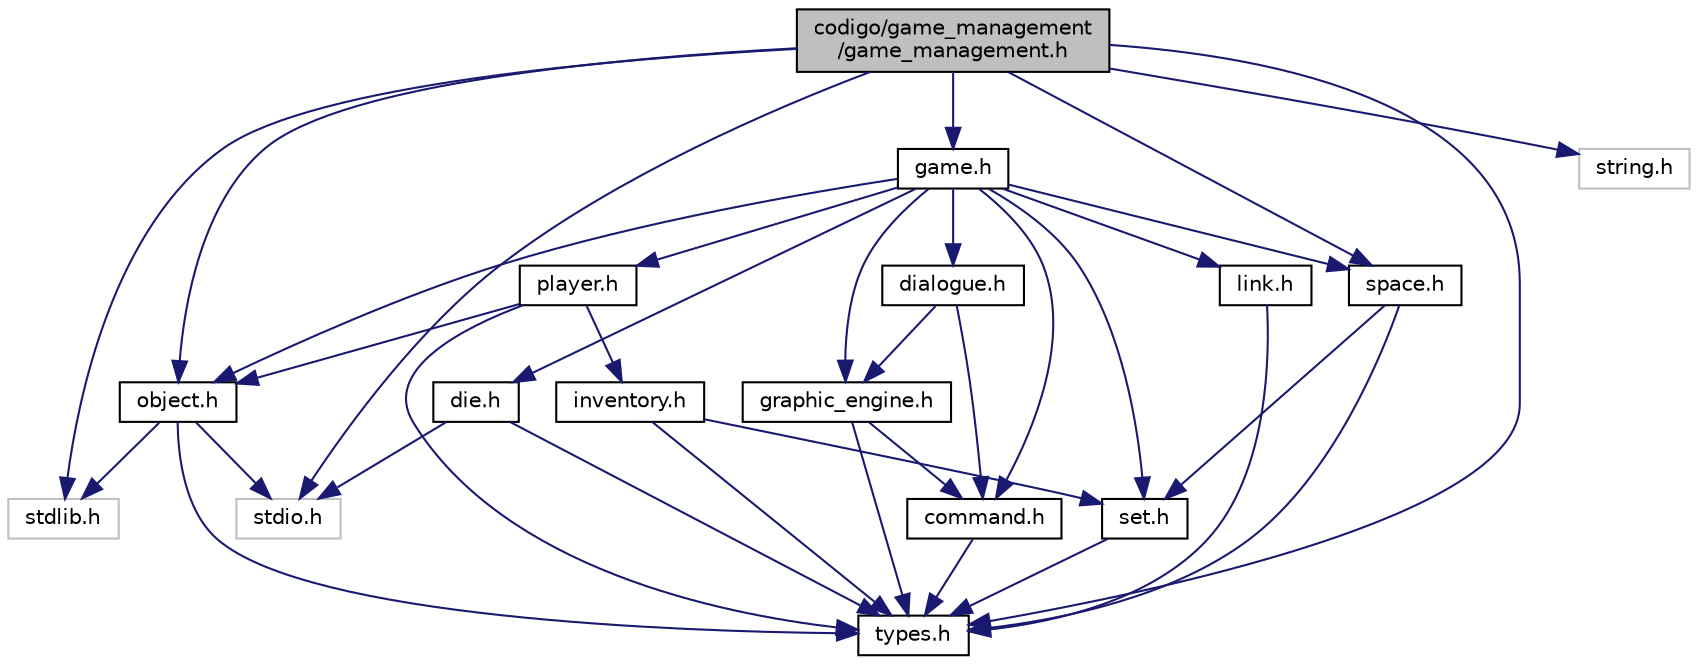 digraph "codigo/game_management/game_management.h"
{
  edge [fontname="Helvetica",fontsize="10",labelfontname="Helvetica",labelfontsize="10"];
  node [fontname="Helvetica",fontsize="10",shape=record];
  Node1 [label="codigo/game_management\l/game_management.h",height=0.2,width=0.4,color="black", fillcolor="grey75", style="filled", fontcolor="black"];
  Node1 -> Node2 [color="midnightblue",fontsize="10",style="solid",fontname="Helvetica"];
  Node2 [label="stdio.h",height=0.2,width=0.4,color="grey75", fillcolor="white", style="filled"];
  Node1 -> Node3 [color="midnightblue",fontsize="10",style="solid",fontname="Helvetica"];
  Node3 [label="stdlib.h",height=0.2,width=0.4,color="grey75", fillcolor="white", style="filled"];
  Node1 -> Node4 [color="midnightblue",fontsize="10",style="solid",fontname="Helvetica"];
  Node4 [label="string.h",height=0.2,width=0.4,color="grey75", fillcolor="white", style="filled"];
  Node1 -> Node5 [color="midnightblue",fontsize="10",style="solid",fontname="Helvetica"];
  Node5 [label="space.h",height=0.2,width=0.4,color="black", fillcolor="white", style="filled",URL="$space_8h.html",tooltip="It defines the game spaces. "];
  Node5 -> Node6 [color="midnightblue",fontsize="10",style="solid",fontname="Helvetica"];
  Node6 [label="set.h",height=0.2,width=0.4,color="black", fillcolor="white", style="filled",URL="$set_8h.html",tooltip="It defines the capability of store sets of things. "];
  Node6 -> Node7 [color="midnightblue",fontsize="10",style="solid",fontname="Helvetica"];
  Node7 [label="types.h",height=0.2,width=0.4,color="black", fillcolor="white", style="filled",URL="$types_8h.html",tooltip="It defines common types. "];
  Node5 -> Node7 [color="midnightblue",fontsize="10",style="solid",fontname="Helvetica"];
  Node1 -> Node8 [color="midnightblue",fontsize="10",style="solid",fontname="Helvetica"];
  Node8 [label="object.h",height=0.2,width=0.4,color="black", fillcolor="white", style="filled",URL="$object_8h.html",tooltip="It defines the functionality of the objects. "];
  Node8 -> Node7 [color="midnightblue",fontsize="10",style="solid",fontname="Helvetica"];
  Node8 -> Node3 [color="midnightblue",fontsize="10",style="solid",fontname="Helvetica"];
  Node8 -> Node2 [color="midnightblue",fontsize="10",style="solid",fontname="Helvetica"];
  Node1 -> Node9 [color="midnightblue",fontsize="10",style="solid",fontname="Helvetica"];
  Node9 [label="game.h",height=0.2,width=0.4,color="black", fillcolor="white", style="filled",URL="$game_8h.html",tooltip="Declaration of struct game and functions in game.c. "];
  Node9 -> Node10 [color="midnightblue",fontsize="10",style="solid",fontname="Helvetica"];
  Node10 [label="command.h",height=0.2,width=0.4,color="black", fillcolor="white", style="filled",URL="$command_8h.html",tooltip="It defines the command interpreter. "];
  Node10 -> Node7 [color="midnightblue",fontsize="10",style="solid",fontname="Helvetica"];
  Node9 -> Node5 [color="midnightblue",fontsize="10",style="solid",fontname="Helvetica"];
  Node9 -> Node11 [color="midnightblue",fontsize="10",style="solid",fontname="Helvetica"];
  Node11 [label="player.h",height=0.2,width=0.4,color="black", fillcolor="white", style="filled",URL="$player_8h.html",tooltip="It defines the functionality of the player. "];
  Node11 -> Node7 [color="midnightblue",fontsize="10",style="solid",fontname="Helvetica"];
  Node11 -> Node8 [color="midnightblue",fontsize="10",style="solid",fontname="Helvetica"];
  Node11 -> Node12 [color="midnightblue",fontsize="10",style="solid",fontname="Helvetica"];
  Node12 [label="inventory.h",height=0.2,width=0.4,color="black", fillcolor="white", style="filled",URL="$inventory_8h.html",tooltip="It defines the inventory. "];
  Node12 -> Node6 [color="midnightblue",fontsize="10",style="solid",fontname="Helvetica"];
  Node12 -> Node7 [color="midnightblue",fontsize="10",style="solid",fontname="Helvetica"];
  Node9 -> Node8 [color="midnightblue",fontsize="10",style="solid",fontname="Helvetica"];
  Node9 -> Node6 [color="midnightblue",fontsize="10",style="solid",fontname="Helvetica"];
  Node9 -> Node13 [color="midnightblue",fontsize="10",style="solid",fontname="Helvetica"];
  Node13 [label="die.h",height=0.2,width=0.4,color="black", fillcolor="white", style="filled",URL="$die_8h.html",tooltip="It defines the die&#39;s commands. "];
  Node13 -> Node2 [color="midnightblue",fontsize="10",style="solid",fontname="Helvetica"];
  Node13 -> Node7 [color="midnightblue",fontsize="10",style="solid",fontname="Helvetica"];
  Node9 -> Node14 [color="midnightblue",fontsize="10",style="solid",fontname="Helvetica"];
  Node14 [label="link.h",height=0.2,width=0.4,color="black", fillcolor="white", style="filled",URL="$link_8h.html",tooltip="Definition of the link module. "];
  Node14 -> Node7 [color="midnightblue",fontsize="10",style="solid",fontname="Helvetica"];
  Node9 -> Node15 [color="midnightblue",fontsize="10",style="solid",fontname="Helvetica"];
  Node15 [label="graphic_engine.h",height=0.2,width=0.4,color="black", fillcolor="white", style="filled",URL="$graphic__engine_8h.html",tooltip="Definition of the graphic interface. "];
  Node15 -> Node7 [color="midnightblue",fontsize="10",style="solid",fontname="Helvetica"];
  Node15 -> Node10 [color="midnightblue",fontsize="10",style="solid",fontname="Helvetica"];
  Node9 -> Node16 [color="midnightblue",fontsize="10",style="solid",fontname="Helvetica"];
  Node16 [label="dialogue.h",height=0.2,width=0.4,color="black", fillcolor="white", style="filled",URL="$dialogue_8h.html",tooltip="It defines the dialogue module. "];
  Node16 -> Node10 [color="midnightblue",fontsize="10",style="solid",fontname="Helvetica"];
  Node16 -> Node15 [color="midnightblue",fontsize="10",style="solid",fontname="Helvetica"];
  Node1 -> Node7 [color="midnightblue",fontsize="10",style="solid",fontname="Helvetica"];
}
